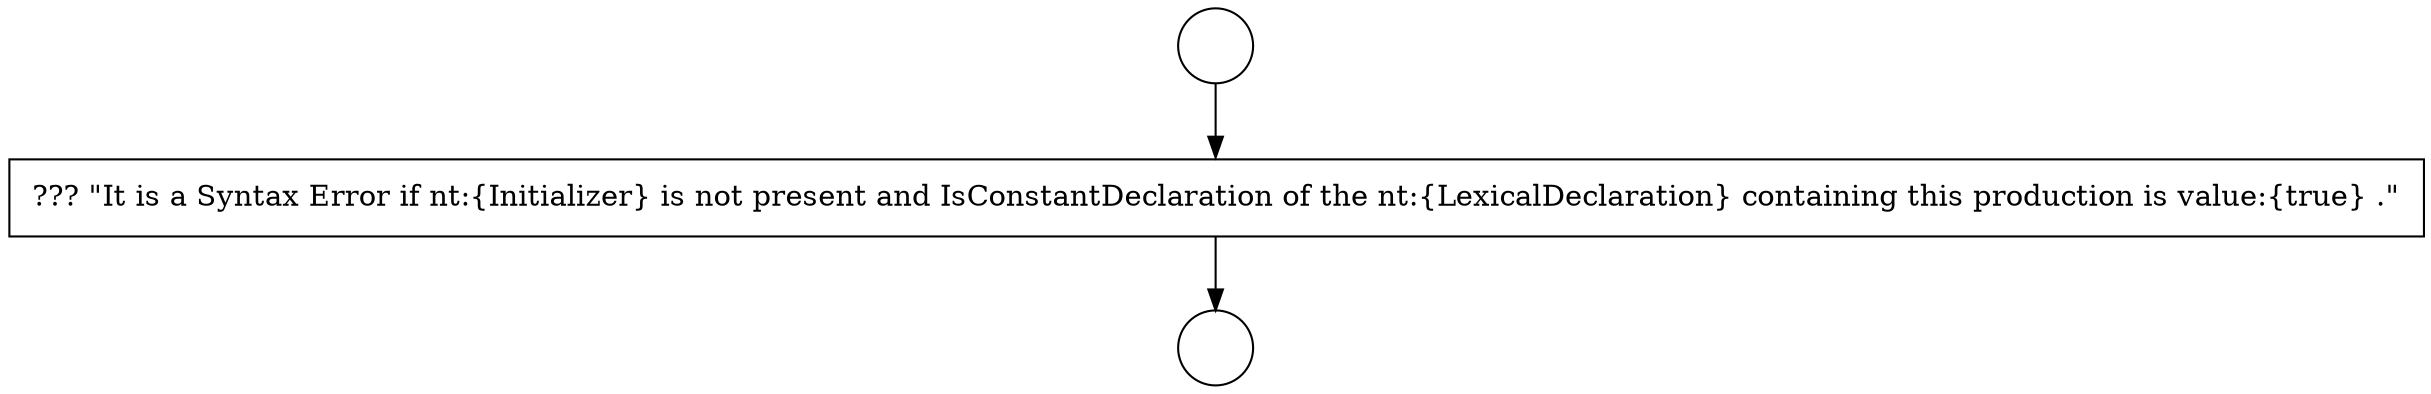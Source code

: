 digraph {
  node16150 [shape=circle label=" " color="black" fillcolor="white" style=filled]
  node16152 [shape=none, margin=0, label=<<font color="black">
    <table border="0" cellborder="1" cellspacing="0" cellpadding="10">
      <tr><td align="left">??? &quot;It is a Syntax Error if nt:{Initializer} is not present and IsConstantDeclaration of the nt:{LexicalDeclaration} containing this production is value:{true} .&quot;</td></tr>
    </table>
  </font>> color="black" fillcolor="white" style=filled]
  node16151 [shape=circle label=" " color="black" fillcolor="white" style=filled]
  node16150 -> node16152 [ color="black"]
  node16152 -> node16151 [ color="black"]
}
